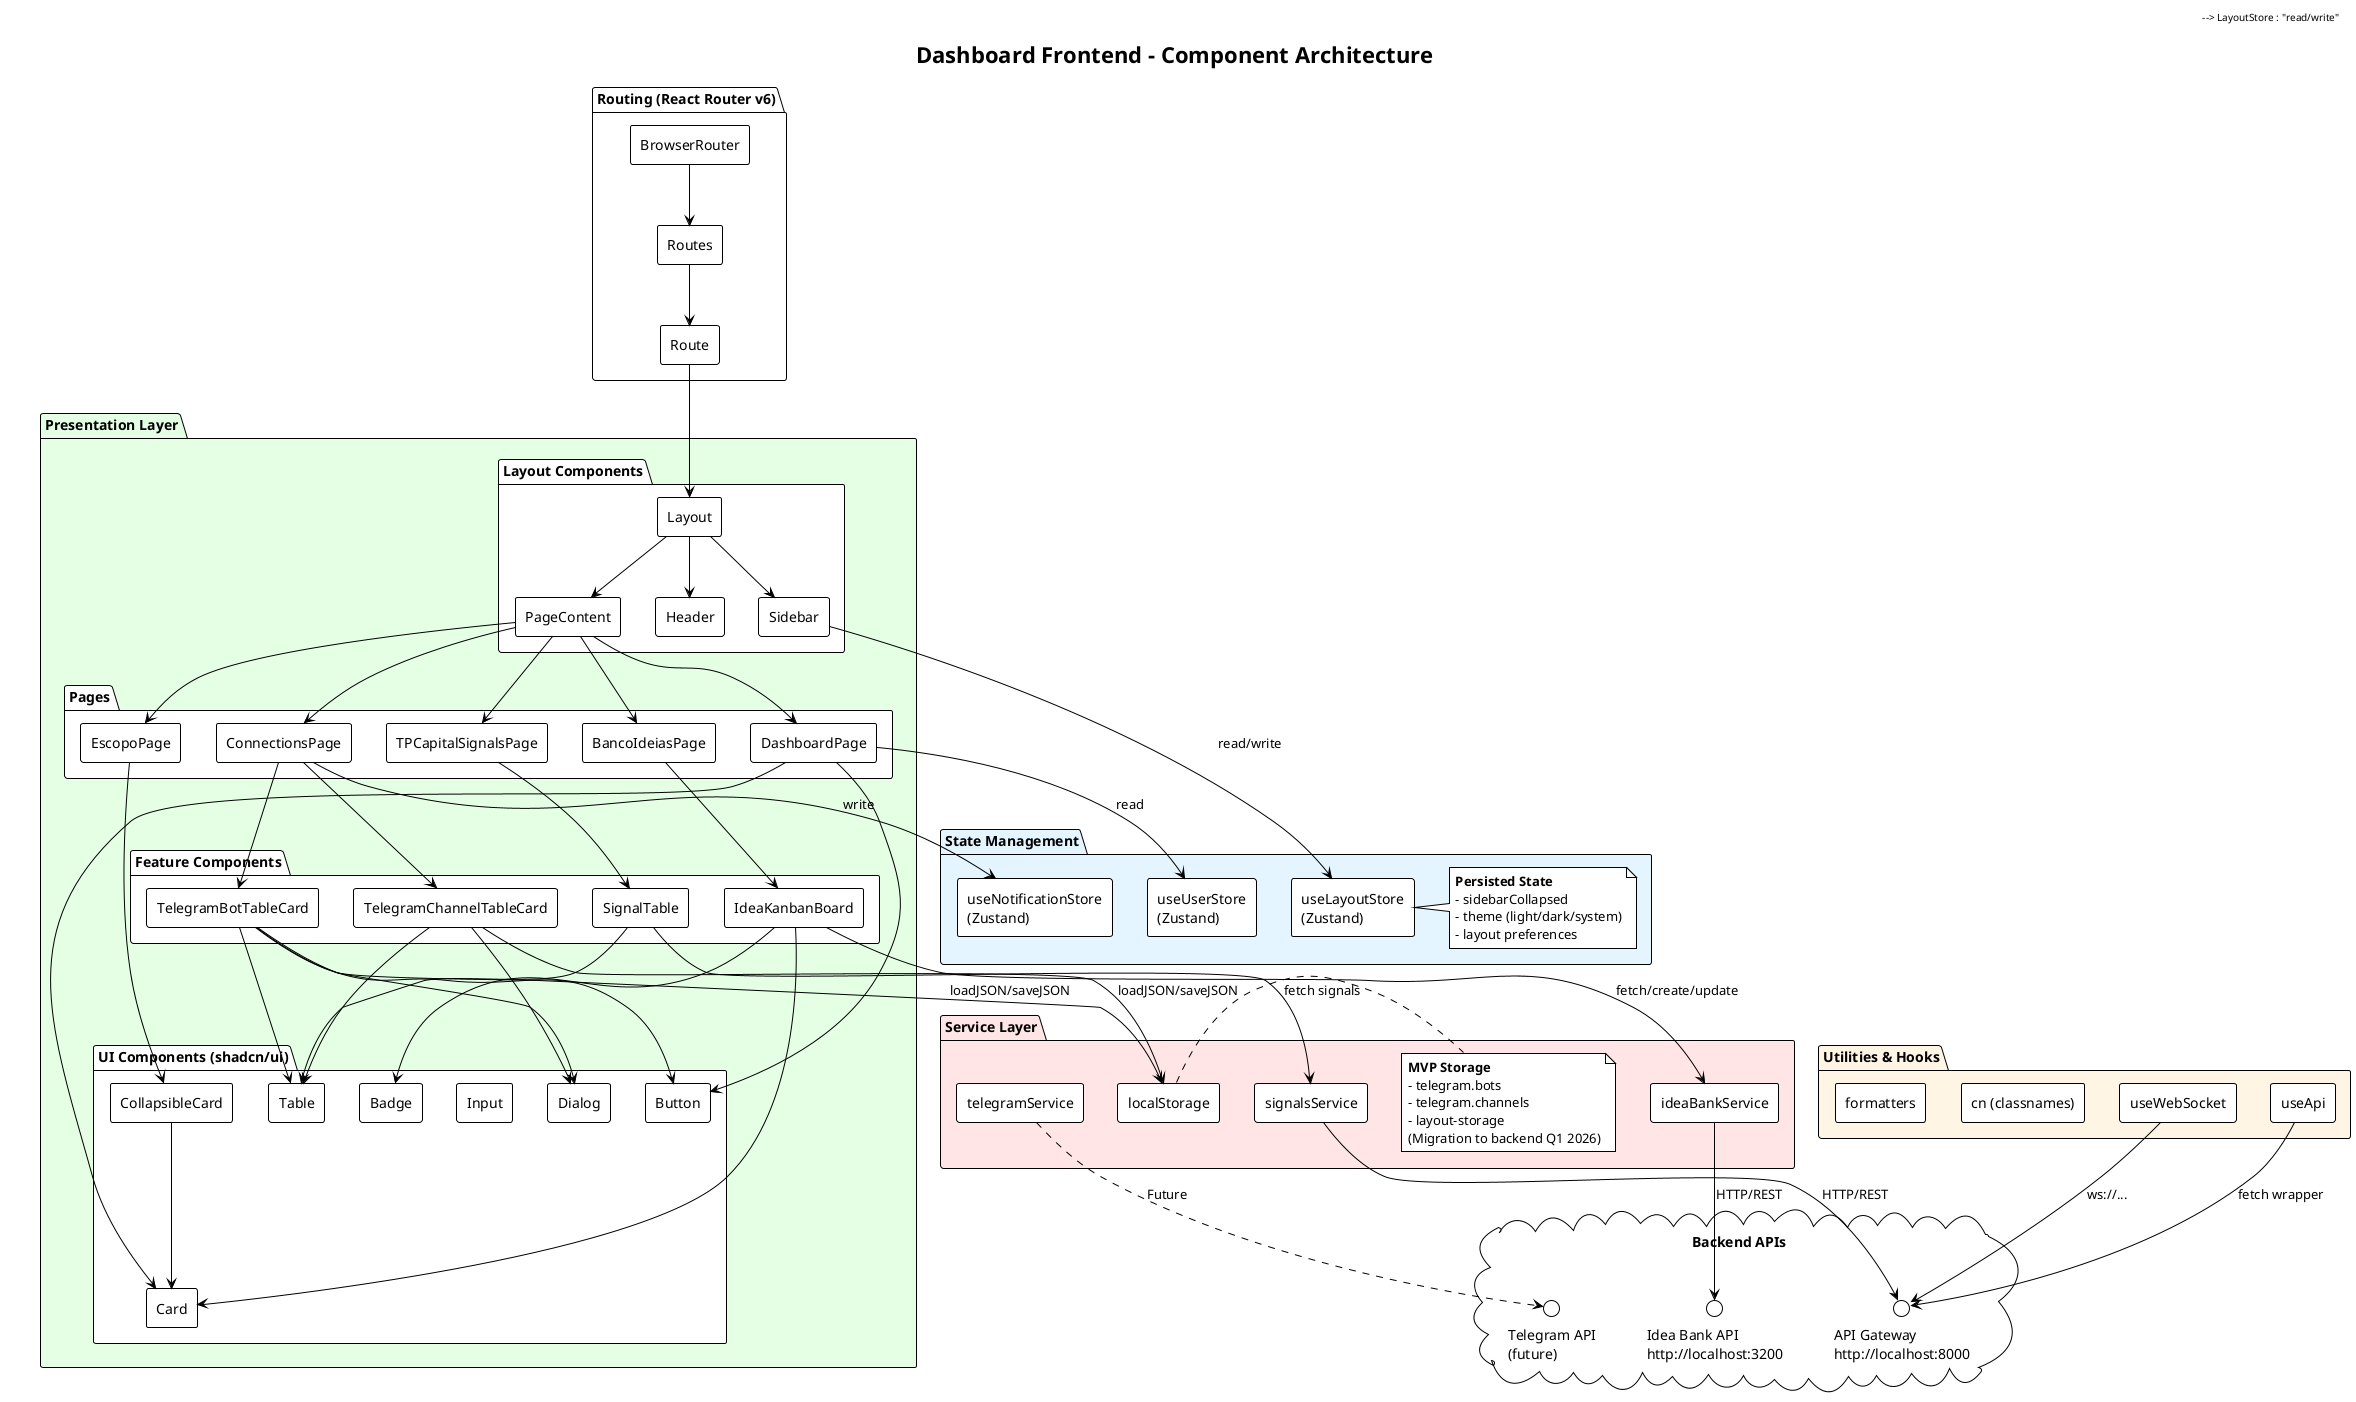 @startuml Frontend Component Architecture
!theme plain
title Dashboard Frontend - Component Architecture
skinparam componentStyle rectangle

!define UI_COLOR #E5FFE5
!define STATE_COLOR #E5F5FF
!define SERVICE_COLOR #FFE5E5
!define UTIL_COLOR #FFF5E5

' UI Layer
package "Presentation Layer" as PresentationLayer UI_COLOR {
    package "Pages" {
        component [DashboardPage] as Dashboard
        component [ConnectionsPage] as Connections
        component [BancoIdeiasPage] as BancoIdeias
        component [EscopoPage] as Escopo
        component [TPCapitalSignalsPage] as Signals
    }

    package "Layout Components" {
        component [Layout] as Layout
        component [Sidebar] as Sidebar
        component [Header] as Header
        component [PageContent] as Content
    }

    package "UI Components (shadcn/ui)" {
        component [Button] as Button
        component [Card] as Card
        component [Dialog] as Dialog
        component [Input] as Input
        component [Table] as Table
        component [Badge] as Badge
        component [CollapsibleCard] as CollapsibleCard
    }

    package "Feature Components" {
        component [TelegramBotTableCard] as BotTable
        component [TelegramChannelTableCard] as ChannelTable
        component [IdeaKanbanBoard] as KanbanBoard
        component [SignalTable] as SignalTable
    }
}

' State Management Layer
package "State Management" as StateLayer STATE_COLOR {
    component [useLayoutStore\n(Zustand)] as LayoutStore
    component [useUserStore\n(Zustand)] as UserStore
    component [useNotificationStore\n(Zustand)] as NotificationStore

    note right of LayoutStore
        **Persisted State**
        - sidebarCollapsed
        - theme (light/dark/system)
        - layout preferences
    end note
}

' Service Layer
package "Service Layer" as ServiceLayer SERVICE_COLOR {
    component [ideaBankService] as IdeaBankService
    component [telegramService] as TelegramService
    component [signalsService] as SignalsService
    component [localStorage] as LocalStorage

    note right of LocalStorage
        **MVP Storage**
        - telegram.bots
        - telegram.channels
        - layout-storage
        (Migration to backend Q1 2026)
    end note
}

' Utilities & Hooks
package "Utilities & Hooks" as UtilLayer UTIL_COLOR {
    component [useApi] as useApi
    component [useWebSocket] as useWebSocket
    component [cn (classnames)] as cn
    component [formatters] as formatters
}

' Routing
package "Routing (React Router v6)" {
    component [BrowserRouter] as Router
    component [Routes] as Routes
    component [Route] as Route
}

' External APIs
cloud "Backend APIs" {
    interface "API Gateway\nhttp://localhost:8000" as GatewayAPI
    interface "Idea Bank API\nhttp://localhost:3200" as IdeaBankAPI
    interface "Telegram API\n(future)" as TelegramAPI
}

' Relationships - Routing
Router --> Routes
Routes --> Route
Route --> Layout
Layout --> Sidebar
Layout --> Header
Layout --> Content

' Relationships - Pages to Layout
Content --> Dashboard
Content --> Connections
Content --> BancoIdeias
Content --> Escopo
Content --> Signals

' Relationships - Pages to Feature Components
Connections --> BotTable
Connections --> ChannelTable
BancoIdeias --> KanbanBoard
Signals --> SignalTable

' Relationships - Feature Components to UI Components
BotTable --> Table
BotTable --> Dialog
BotTable --> Button
ChannelTable --> Table
ChannelTable --> Dialog
KanbanBoard --> Card
KanbanBoard --> Badge
SignalTable --> Table
CollapsibleCard --> Card

' Relationships - Components to State
Sidebar --> LayoutStore : "read/write"
Header --> LayoutStore : "read/write"
Dashboard --> UserStore : "read"
Connections --> NotificationStore : "write"

' Relationships - Feature Components to Services
BotTable --> LocalStorage : "loadJSON/saveJSON"
ChannelTable --> LocalStorage : "loadJSON/saveJSON"
KanbanBoard --> IdeaBankService : "fetch/create/update"
SignalTable --> SignalsService : "fetch signals"

' Relationships - Services to APIs
IdeaBankService --> IdeaBankAPI : "HTTP/REST"
SignalsService --> GatewayAPI : "HTTP/REST"
TelegramService ..> TelegramAPI : "Future"

' Relationships - Hooks
useApi --> GatewayAPI : "fetch wrapper"
useWebSocket --> GatewayAPI : "ws://..."

' Component Reuse
Dashboard --> Card
Dashboard --> Button
Escopo --> CollapsibleCard

@enduml
